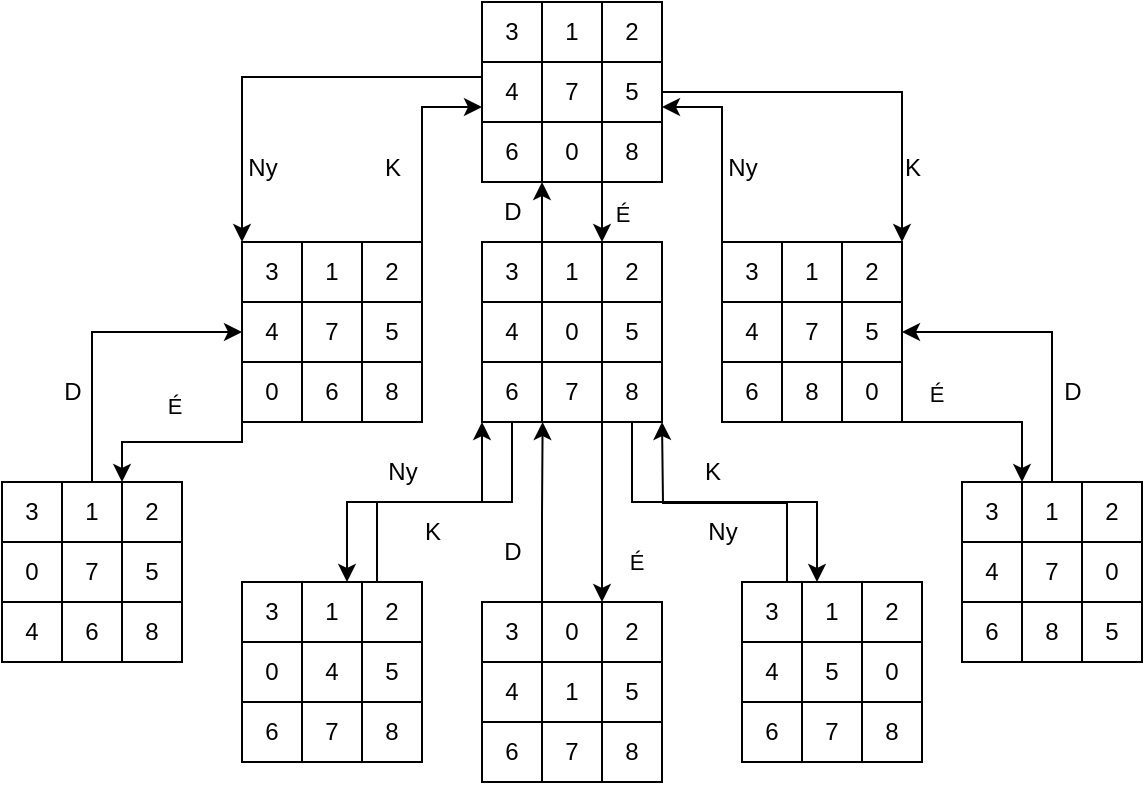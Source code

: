 <mxfile version="21.2.1" type="device">
  <diagram name="1 oldal" id="gXPAHGWmaCvIHfq5NHSH">
    <mxGraphModel dx="1687" dy="920" grid="1" gridSize="10" guides="1" tooltips="1" connect="1" arrows="1" fold="1" page="1" pageScale="1" pageWidth="827" pageHeight="1169" math="0" shadow="0">
      <root>
        <mxCell id="0" />
        <mxCell id="1" parent="0" />
        <mxCell id="YD-UjLcO_RRgTSXVY19a-29" value="" style="group" vertex="1" connectable="0" parent="1">
          <mxGeometry x="360" y="10" width="90" height="90" as="geometry" />
        </mxCell>
        <mxCell id="YD-UjLcO_RRgTSXVY19a-2" value="" style="rounded=0;whiteSpace=wrap;html=1;container=0;" vertex="1" parent="YD-UjLcO_RRgTSXVY19a-29">
          <mxGeometry width="90" height="30" as="geometry" />
        </mxCell>
        <mxCell id="YD-UjLcO_RRgTSXVY19a-3" value="" style="rounded=0;whiteSpace=wrap;html=1;container=0;" vertex="1" parent="YD-UjLcO_RRgTSXVY19a-29">
          <mxGeometry y="30" width="90" height="30" as="geometry" />
        </mxCell>
        <mxCell id="YD-UjLcO_RRgTSXVY19a-4" value="" style="rounded=0;whiteSpace=wrap;html=1;container=0;" vertex="1" parent="YD-UjLcO_RRgTSXVY19a-29">
          <mxGeometry y="60" width="90" height="30" as="geometry" />
        </mxCell>
        <mxCell id="YD-UjLcO_RRgTSXVY19a-5" value="0" style="rounded=0;whiteSpace=wrap;html=1;container=0;" vertex="1" parent="YD-UjLcO_RRgTSXVY19a-29">
          <mxGeometry x="30" y="60" width="30" height="30" as="geometry" />
        </mxCell>
        <mxCell id="YD-UjLcO_RRgTSXVY19a-6" value="1" style="rounded=0;whiteSpace=wrap;html=1;container=0;" vertex="1" parent="YD-UjLcO_RRgTSXVY19a-29">
          <mxGeometry x="30" width="30" height="30" as="geometry" />
        </mxCell>
        <mxCell id="YD-UjLcO_RRgTSXVY19a-7" value="4" style="rounded=0;whiteSpace=wrap;html=1;container=0;" vertex="1" parent="YD-UjLcO_RRgTSXVY19a-29">
          <mxGeometry y="30" width="30" height="30" as="geometry" />
        </mxCell>
        <mxCell id="YD-UjLcO_RRgTSXVY19a-23" value="3" style="rounded=0;whiteSpace=wrap;html=1;container=0;" vertex="1" parent="YD-UjLcO_RRgTSXVY19a-29">
          <mxGeometry width="30" height="30" as="geometry" />
        </mxCell>
        <mxCell id="YD-UjLcO_RRgTSXVY19a-24" value="7" style="rounded=0;whiteSpace=wrap;html=1;container=0;" vertex="1" parent="YD-UjLcO_RRgTSXVY19a-29">
          <mxGeometry x="30" y="30" width="30" height="30" as="geometry" />
        </mxCell>
        <mxCell id="YD-UjLcO_RRgTSXVY19a-25" value="5" style="rounded=0;whiteSpace=wrap;html=1;container=0;" vertex="1" parent="YD-UjLcO_RRgTSXVY19a-29">
          <mxGeometry x="60" y="30" width="30" height="30" as="geometry" />
        </mxCell>
        <mxCell id="YD-UjLcO_RRgTSXVY19a-26" value="2" style="rounded=0;whiteSpace=wrap;html=1;container=0;" vertex="1" parent="YD-UjLcO_RRgTSXVY19a-29">
          <mxGeometry x="60" width="30" height="30" as="geometry" />
        </mxCell>
        <mxCell id="YD-UjLcO_RRgTSXVY19a-27" value="8" style="rounded=0;whiteSpace=wrap;html=1;container=0;" vertex="1" parent="YD-UjLcO_RRgTSXVY19a-29">
          <mxGeometry x="60" y="60" width="30" height="30" as="geometry" />
        </mxCell>
        <mxCell id="YD-UjLcO_RRgTSXVY19a-28" value="6" style="rounded=0;whiteSpace=wrap;html=1;container=0;" vertex="1" parent="YD-UjLcO_RRgTSXVY19a-29">
          <mxGeometry y="60" width="30" height="30" as="geometry" />
        </mxCell>
        <mxCell id="YD-UjLcO_RRgTSXVY19a-45" value="" style="group" vertex="1" connectable="0" parent="1">
          <mxGeometry x="240" y="130" width="90" height="90" as="geometry" />
        </mxCell>
        <mxCell id="YD-UjLcO_RRgTSXVY19a-46" value="" style="rounded=0;whiteSpace=wrap;html=1;container=0;" vertex="1" parent="YD-UjLcO_RRgTSXVY19a-45">
          <mxGeometry width="90" height="30" as="geometry" />
        </mxCell>
        <mxCell id="YD-UjLcO_RRgTSXVY19a-47" value="" style="rounded=0;whiteSpace=wrap;html=1;container=0;" vertex="1" parent="YD-UjLcO_RRgTSXVY19a-45">
          <mxGeometry y="30" width="90" height="30" as="geometry" />
        </mxCell>
        <mxCell id="YD-UjLcO_RRgTSXVY19a-48" value="" style="rounded=0;whiteSpace=wrap;html=1;container=0;" vertex="1" parent="YD-UjLcO_RRgTSXVY19a-45">
          <mxGeometry y="60" width="90" height="30" as="geometry" />
        </mxCell>
        <mxCell id="YD-UjLcO_RRgTSXVY19a-49" value="6" style="rounded=0;whiteSpace=wrap;html=1;container=0;" vertex="1" parent="YD-UjLcO_RRgTSXVY19a-45">
          <mxGeometry x="30" y="60" width="30" height="30" as="geometry" />
        </mxCell>
        <mxCell id="YD-UjLcO_RRgTSXVY19a-50" value="1" style="rounded=0;whiteSpace=wrap;html=1;container=0;" vertex="1" parent="YD-UjLcO_RRgTSXVY19a-45">
          <mxGeometry x="30" width="30" height="30" as="geometry" />
        </mxCell>
        <mxCell id="YD-UjLcO_RRgTSXVY19a-51" value="4" style="rounded=0;whiteSpace=wrap;html=1;container=0;" vertex="1" parent="YD-UjLcO_RRgTSXVY19a-45">
          <mxGeometry y="30" width="30" height="30" as="geometry" />
        </mxCell>
        <mxCell id="YD-UjLcO_RRgTSXVY19a-52" value="3" style="rounded=0;whiteSpace=wrap;html=1;container=0;" vertex="1" parent="YD-UjLcO_RRgTSXVY19a-45">
          <mxGeometry width="30" height="30" as="geometry" />
        </mxCell>
        <mxCell id="YD-UjLcO_RRgTSXVY19a-53" value="7" style="rounded=0;whiteSpace=wrap;html=1;container=0;" vertex="1" parent="YD-UjLcO_RRgTSXVY19a-45">
          <mxGeometry x="30" y="30" width="30" height="30" as="geometry" />
        </mxCell>
        <mxCell id="YD-UjLcO_RRgTSXVY19a-54" value="5" style="rounded=0;whiteSpace=wrap;html=1;container=0;" vertex="1" parent="YD-UjLcO_RRgTSXVY19a-45">
          <mxGeometry x="60" y="30" width="30" height="30" as="geometry" />
        </mxCell>
        <mxCell id="YD-UjLcO_RRgTSXVY19a-55" value="2" style="rounded=0;whiteSpace=wrap;html=1;container=0;" vertex="1" parent="YD-UjLcO_RRgTSXVY19a-45">
          <mxGeometry x="60" width="30" height="30" as="geometry" />
        </mxCell>
        <mxCell id="YD-UjLcO_RRgTSXVY19a-56" value="8" style="rounded=0;whiteSpace=wrap;html=1;container=0;" vertex="1" parent="YD-UjLcO_RRgTSXVY19a-45">
          <mxGeometry x="60" y="60" width="30" height="30" as="geometry" />
        </mxCell>
        <mxCell id="YD-UjLcO_RRgTSXVY19a-57" value="0" style="rounded=0;whiteSpace=wrap;html=1;container=0;" vertex="1" parent="YD-UjLcO_RRgTSXVY19a-45">
          <mxGeometry y="60" width="30" height="30" as="geometry" />
        </mxCell>
        <mxCell id="YD-UjLcO_RRgTSXVY19a-58" value="" style="group" vertex="1" connectable="0" parent="1">
          <mxGeometry x="360" y="130" width="90" height="90" as="geometry" />
        </mxCell>
        <mxCell id="YD-UjLcO_RRgTSXVY19a-59" value="" style="rounded=0;whiteSpace=wrap;html=1;container=0;" vertex="1" parent="YD-UjLcO_RRgTSXVY19a-58">
          <mxGeometry width="90" height="30" as="geometry" />
        </mxCell>
        <mxCell id="YD-UjLcO_RRgTSXVY19a-60" value="" style="rounded=0;whiteSpace=wrap;html=1;container=0;" vertex="1" parent="YD-UjLcO_RRgTSXVY19a-58">
          <mxGeometry y="30" width="90" height="30" as="geometry" />
        </mxCell>
        <mxCell id="YD-UjLcO_RRgTSXVY19a-61" value="" style="rounded=0;whiteSpace=wrap;html=1;container=0;" vertex="1" parent="YD-UjLcO_RRgTSXVY19a-58">
          <mxGeometry y="60" width="90" height="30" as="geometry" />
        </mxCell>
        <mxCell id="YD-UjLcO_RRgTSXVY19a-62" value="7" style="rounded=0;whiteSpace=wrap;html=1;container=0;" vertex="1" parent="YD-UjLcO_RRgTSXVY19a-58">
          <mxGeometry x="30" y="60" width="30" height="30" as="geometry" />
        </mxCell>
        <mxCell id="YD-UjLcO_RRgTSXVY19a-63" value="1" style="rounded=0;whiteSpace=wrap;html=1;container=0;" vertex="1" parent="YD-UjLcO_RRgTSXVY19a-58">
          <mxGeometry x="30" width="30" height="30" as="geometry" />
        </mxCell>
        <mxCell id="YD-UjLcO_RRgTSXVY19a-64" value="4" style="rounded=0;whiteSpace=wrap;html=1;container=0;" vertex="1" parent="YD-UjLcO_RRgTSXVY19a-58">
          <mxGeometry y="30" width="30" height="30" as="geometry" />
        </mxCell>
        <mxCell id="YD-UjLcO_RRgTSXVY19a-65" value="3" style="rounded=0;whiteSpace=wrap;html=1;container=0;" vertex="1" parent="YD-UjLcO_RRgTSXVY19a-58">
          <mxGeometry width="30" height="30" as="geometry" />
        </mxCell>
        <mxCell id="YD-UjLcO_RRgTSXVY19a-66" value="0" style="rounded=0;whiteSpace=wrap;html=1;container=0;" vertex="1" parent="YD-UjLcO_RRgTSXVY19a-58">
          <mxGeometry x="30" y="30" width="30" height="30" as="geometry" />
        </mxCell>
        <mxCell id="YD-UjLcO_RRgTSXVY19a-67" value="5" style="rounded=0;whiteSpace=wrap;html=1;container=0;" vertex="1" parent="YD-UjLcO_RRgTSXVY19a-58">
          <mxGeometry x="60" y="30" width="30" height="30" as="geometry" />
        </mxCell>
        <mxCell id="YD-UjLcO_RRgTSXVY19a-68" value="2" style="rounded=0;whiteSpace=wrap;html=1;container=0;" vertex="1" parent="YD-UjLcO_RRgTSXVY19a-58">
          <mxGeometry x="60" width="30" height="30" as="geometry" />
        </mxCell>
        <mxCell id="YD-UjLcO_RRgTSXVY19a-69" value="8" style="rounded=0;whiteSpace=wrap;html=1;container=0;" vertex="1" parent="YD-UjLcO_RRgTSXVY19a-58">
          <mxGeometry x="60" y="60" width="30" height="30" as="geometry" />
        </mxCell>
        <mxCell id="YD-UjLcO_RRgTSXVY19a-70" value="6" style="rounded=0;whiteSpace=wrap;html=1;container=0;" vertex="1" parent="YD-UjLcO_RRgTSXVY19a-58">
          <mxGeometry y="60" width="30" height="30" as="geometry" />
        </mxCell>
        <mxCell id="YD-UjLcO_RRgTSXVY19a-85" value="" style="group" vertex="1" connectable="0" parent="1">
          <mxGeometry x="480" y="130" width="90" height="90" as="geometry" />
        </mxCell>
        <mxCell id="YD-UjLcO_RRgTSXVY19a-86" value="" style="rounded=0;whiteSpace=wrap;html=1;container=0;" vertex="1" parent="YD-UjLcO_RRgTSXVY19a-85">
          <mxGeometry width="90" height="30" as="geometry" />
        </mxCell>
        <mxCell id="YD-UjLcO_RRgTSXVY19a-87" value="" style="rounded=0;whiteSpace=wrap;html=1;container=0;" vertex="1" parent="YD-UjLcO_RRgTSXVY19a-85">
          <mxGeometry y="30" width="90" height="30" as="geometry" />
        </mxCell>
        <mxCell id="YD-UjLcO_RRgTSXVY19a-88" value="" style="rounded=0;whiteSpace=wrap;html=1;container=0;" vertex="1" parent="YD-UjLcO_RRgTSXVY19a-85">
          <mxGeometry y="60" width="90" height="30" as="geometry" />
        </mxCell>
        <mxCell id="YD-UjLcO_RRgTSXVY19a-89" value="8" style="rounded=0;whiteSpace=wrap;html=1;container=0;" vertex="1" parent="YD-UjLcO_RRgTSXVY19a-85">
          <mxGeometry x="30" y="60" width="30" height="30" as="geometry" />
        </mxCell>
        <mxCell id="YD-UjLcO_RRgTSXVY19a-90" value="1" style="rounded=0;whiteSpace=wrap;html=1;container=0;" vertex="1" parent="YD-UjLcO_RRgTSXVY19a-85">
          <mxGeometry x="30" width="30" height="30" as="geometry" />
        </mxCell>
        <mxCell id="YD-UjLcO_RRgTSXVY19a-91" value="4" style="rounded=0;whiteSpace=wrap;html=1;container=0;" vertex="1" parent="YD-UjLcO_RRgTSXVY19a-85">
          <mxGeometry y="30" width="30" height="30" as="geometry" />
        </mxCell>
        <mxCell id="YD-UjLcO_RRgTSXVY19a-92" value="3" style="rounded=0;whiteSpace=wrap;html=1;container=0;" vertex="1" parent="YD-UjLcO_RRgTSXVY19a-85">
          <mxGeometry width="30" height="30" as="geometry" />
        </mxCell>
        <mxCell id="YD-UjLcO_RRgTSXVY19a-93" value="7" style="rounded=0;whiteSpace=wrap;html=1;container=0;" vertex="1" parent="YD-UjLcO_RRgTSXVY19a-85">
          <mxGeometry x="30" y="30" width="30" height="30" as="geometry" />
        </mxCell>
        <mxCell id="YD-UjLcO_RRgTSXVY19a-94" value="5" style="rounded=0;whiteSpace=wrap;html=1;container=0;" vertex="1" parent="YD-UjLcO_RRgTSXVY19a-85">
          <mxGeometry x="60" y="30" width="30" height="30" as="geometry" />
        </mxCell>
        <mxCell id="YD-UjLcO_RRgTSXVY19a-95" value="2" style="rounded=0;whiteSpace=wrap;html=1;container=0;" vertex="1" parent="YD-UjLcO_RRgTSXVY19a-85">
          <mxGeometry x="60" width="30" height="30" as="geometry" />
        </mxCell>
        <mxCell id="YD-UjLcO_RRgTSXVY19a-96" value="0" style="rounded=0;whiteSpace=wrap;html=1;container=0;" vertex="1" parent="YD-UjLcO_RRgTSXVY19a-85">
          <mxGeometry x="60" y="60" width="30" height="30" as="geometry" />
        </mxCell>
        <mxCell id="YD-UjLcO_RRgTSXVY19a-97" value="6" style="rounded=0;whiteSpace=wrap;html=1;container=0;" vertex="1" parent="YD-UjLcO_RRgTSXVY19a-85">
          <mxGeometry y="60" width="30" height="30" as="geometry" />
        </mxCell>
        <mxCell id="YD-UjLcO_RRgTSXVY19a-98" value="" style="group" vertex="1" connectable="0" parent="1">
          <mxGeometry x="120" y="250" width="90" height="90" as="geometry" />
        </mxCell>
        <mxCell id="YD-UjLcO_RRgTSXVY19a-99" value="" style="rounded=0;whiteSpace=wrap;html=1;container=0;" vertex="1" parent="YD-UjLcO_RRgTSXVY19a-98">
          <mxGeometry width="90" height="30" as="geometry" />
        </mxCell>
        <mxCell id="YD-UjLcO_RRgTSXVY19a-100" value="" style="rounded=0;whiteSpace=wrap;html=1;container=0;" vertex="1" parent="YD-UjLcO_RRgTSXVY19a-98">
          <mxGeometry y="30" width="90" height="30" as="geometry" />
        </mxCell>
        <mxCell id="YD-UjLcO_RRgTSXVY19a-101" value="" style="rounded=0;whiteSpace=wrap;html=1;container=0;" vertex="1" parent="YD-UjLcO_RRgTSXVY19a-98">
          <mxGeometry y="60" width="90" height="30" as="geometry" />
        </mxCell>
        <mxCell id="YD-UjLcO_RRgTSXVY19a-102" value="6" style="rounded=0;whiteSpace=wrap;html=1;container=0;" vertex="1" parent="YD-UjLcO_RRgTSXVY19a-98">
          <mxGeometry x="30" y="60" width="30" height="30" as="geometry" />
        </mxCell>
        <mxCell id="YD-UjLcO_RRgTSXVY19a-103" value="1" style="rounded=0;whiteSpace=wrap;html=1;container=0;" vertex="1" parent="YD-UjLcO_RRgTSXVY19a-98">
          <mxGeometry x="30" width="30" height="30" as="geometry" />
        </mxCell>
        <mxCell id="YD-UjLcO_RRgTSXVY19a-104" value="0" style="rounded=0;whiteSpace=wrap;html=1;container=0;" vertex="1" parent="YD-UjLcO_RRgTSXVY19a-98">
          <mxGeometry y="30" width="30" height="30" as="geometry" />
        </mxCell>
        <mxCell id="YD-UjLcO_RRgTSXVY19a-105" value="3" style="rounded=0;whiteSpace=wrap;html=1;container=0;" vertex="1" parent="YD-UjLcO_RRgTSXVY19a-98">
          <mxGeometry width="30" height="30" as="geometry" />
        </mxCell>
        <mxCell id="YD-UjLcO_RRgTSXVY19a-106" value="7" style="rounded=0;whiteSpace=wrap;html=1;container=0;" vertex="1" parent="YD-UjLcO_RRgTSXVY19a-98">
          <mxGeometry x="30" y="30" width="30" height="30" as="geometry" />
        </mxCell>
        <mxCell id="YD-UjLcO_RRgTSXVY19a-107" value="5" style="rounded=0;whiteSpace=wrap;html=1;container=0;" vertex="1" parent="YD-UjLcO_RRgTSXVY19a-98">
          <mxGeometry x="60" y="30" width="30" height="30" as="geometry" />
        </mxCell>
        <mxCell id="YD-UjLcO_RRgTSXVY19a-108" value="2" style="rounded=0;whiteSpace=wrap;html=1;container=0;" vertex="1" parent="YD-UjLcO_RRgTSXVY19a-98">
          <mxGeometry x="60" width="30" height="30" as="geometry" />
        </mxCell>
        <mxCell id="YD-UjLcO_RRgTSXVY19a-109" value="8" style="rounded=0;whiteSpace=wrap;html=1;container=0;" vertex="1" parent="YD-UjLcO_RRgTSXVY19a-98">
          <mxGeometry x="60" y="60" width="30" height="30" as="geometry" />
        </mxCell>
        <mxCell id="YD-UjLcO_RRgTSXVY19a-110" value="4" style="rounded=0;whiteSpace=wrap;html=1;container=0;" vertex="1" parent="YD-UjLcO_RRgTSXVY19a-98">
          <mxGeometry y="60" width="30" height="30" as="geometry" />
        </mxCell>
        <mxCell id="YD-UjLcO_RRgTSXVY19a-111" value="" style="group" vertex="1" connectable="0" parent="1">
          <mxGeometry x="240" y="300" width="90" height="90" as="geometry" />
        </mxCell>
        <mxCell id="YD-UjLcO_RRgTSXVY19a-112" value="" style="rounded=0;whiteSpace=wrap;html=1;container=0;" vertex="1" parent="YD-UjLcO_RRgTSXVY19a-111">
          <mxGeometry width="90" height="30" as="geometry" />
        </mxCell>
        <mxCell id="YD-UjLcO_RRgTSXVY19a-113" value="" style="rounded=0;whiteSpace=wrap;html=1;container=0;" vertex="1" parent="YD-UjLcO_RRgTSXVY19a-111">
          <mxGeometry y="30" width="90" height="30" as="geometry" />
        </mxCell>
        <mxCell id="YD-UjLcO_RRgTSXVY19a-114" value="" style="rounded=0;whiteSpace=wrap;html=1;container=0;" vertex="1" parent="YD-UjLcO_RRgTSXVY19a-111">
          <mxGeometry y="60" width="90" height="30" as="geometry" />
        </mxCell>
        <mxCell id="YD-UjLcO_RRgTSXVY19a-115" value="7" style="rounded=0;whiteSpace=wrap;html=1;container=0;" vertex="1" parent="YD-UjLcO_RRgTSXVY19a-111">
          <mxGeometry x="30" y="60" width="30" height="30" as="geometry" />
        </mxCell>
        <mxCell id="YD-UjLcO_RRgTSXVY19a-116" value="1" style="rounded=0;whiteSpace=wrap;html=1;container=0;" vertex="1" parent="YD-UjLcO_RRgTSXVY19a-111">
          <mxGeometry x="30" width="30" height="30" as="geometry" />
        </mxCell>
        <mxCell id="YD-UjLcO_RRgTSXVY19a-117" value="0" style="rounded=0;whiteSpace=wrap;html=1;container=0;" vertex="1" parent="YD-UjLcO_RRgTSXVY19a-111">
          <mxGeometry y="30" width="30" height="30" as="geometry" />
        </mxCell>
        <mxCell id="YD-UjLcO_RRgTSXVY19a-118" value="3" style="rounded=0;whiteSpace=wrap;html=1;container=0;" vertex="1" parent="YD-UjLcO_RRgTSXVY19a-111">
          <mxGeometry width="30" height="30" as="geometry" />
        </mxCell>
        <mxCell id="YD-UjLcO_RRgTSXVY19a-119" value="4" style="rounded=0;whiteSpace=wrap;html=1;container=0;" vertex="1" parent="YD-UjLcO_RRgTSXVY19a-111">
          <mxGeometry x="30" y="30" width="30" height="30" as="geometry" />
        </mxCell>
        <mxCell id="YD-UjLcO_RRgTSXVY19a-120" value="5" style="rounded=0;whiteSpace=wrap;html=1;container=0;" vertex="1" parent="YD-UjLcO_RRgTSXVY19a-111">
          <mxGeometry x="60" y="30" width="30" height="30" as="geometry" />
        </mxCell>
        <mxCell id="YD-UjLcO_RRgTSXVY19a-121" value="2" style="rounded=0;whiteSpace=wrap;html=1;container=0;" vertex="1" parent="YD-UjLcO_RRgTSXVY19a-111">
          <mxGeometry x="60" width="30" height="30" as="geometry" />
        </mxCell>
        <mxCell id="YD-UjLcO_RRgTSXVY19a-122" value="8" style="rounded=0;whiteSpace=wrap;html=1;container=0;" vertex="1" parent="YD-UjLcO_RRgTSXVY19a-111">
          <mxGeometry x="60" y="60" width="30" height="30" as="geometry" />
        </mxCell>
        <mxCell id="YD-UjLcO_RRgTSXVY19a-123" value="6" style="rounded=0;whiteSpace=wrap;html=1;container=0;" vertex="1" parent="YD-UjLcO_RRgTSXVY19a-111">
          <mxGeometry y="60" width="30" height="30" as="geometry" />
        </mxCell>
        <mxCell id="YD-UjLcO_RRgTSXVY19a-138" value="" style="group" vertex="1" connectable="0" parent="1">
          <mxGeometry x="360" y="310" width="90" height="90" as="geometry" />
        </mxCell>
        <mxCell id="YD-UjLcO_RRgTSXVY19a-139" value="" style="rounded=0;whiteSpace=wrap;html=1;container=0;" vertex="1" parent="YD-UjLcO_RRgTSXVY19a-138">
          <mxGeometry width="90" height="30" as="geometry" />
        </mxCell>
        <mxCell id="YD-UjLcO_RRgTSXVY19a-140" value="" style="rounded=0;whiteSpace=wrap;html=1;container=0;" vertex="1" parent="YD-UjLcO_RRgTSXVY19a-138">
          <mxGeometry y="30" width="90" height="30" as="geometry" />
        </mxCell>
        <mxCell id="YD-UjLcO_RRgTSXVY19a-141" value="" style="rounded=0;whiteSpace=wrap;html=1;container=0;" vertex="1" parent="YD-UjLcO_RRgTSXVY19a-138">
          <mxGeometry y="60" width="90" height="30" as="geometry" />
        </mxCell>
        <mxCell id="YD-UjLcO_RRgTSXVY19a-142" value="7" style="rounded=0;whiteSpace=wrap;html=1;container=0;" vertex="1" parent="YD-UjLcO_RRgTSXVY19a-138">
          <mxGeometry x="30" y="60" width="30" height="30" as="geometry" />
        </mxCell>
        <mxCell id="YD-UjLcO_RRgTSXVY19a-143" value="0" style="rounded=0;whiteSpace=wrap;html=1;container=0;" vertex="1" parent="YD-UjLcO_RRgTSXVY19a-138">
          <mxGeometry x="30" width="30" height="30" as="geometry" />
        </mxCell>
        <mxCell id="YD-UjLcO_RRgTSXVY19a-144" value="4" style="rounded=0;whiteSpace=wrap;html=1;container=0;" vertex="1" parent="YD-UjLcO_RRgTSXVY19a-138">
          <mxGeometry y="30" width="30" height="30" as="geometry" />
        </mxCell>
        <mxCell id="YD-UjLcO_RRgTSXVY19a-186" style="edgeStyle=orthogonalEdgeStyle;rounded=0;orthogonalLoop=1;jettySize=auto;html=1;exitX=1;exitY=0;exitDx=0;exitDy=0;" edge="1" parent="YD-UjLcO_RRgTSXVY19a-138" source="YD-UjLcO_RRgTSXVY19a-145">
          <mxGeometry relative="1" as="geometry">
            <mxPoint x="30.31" y="-90" as="targetPoint" />
          </mxGeometry>
        </mxCell>
        <mxCell id="YD-UjLcO_RRgTSXVY19a-145" value="3" style="rounded=0;whiteSpace=wrap;html=1;container=0;" vertex="1" parent="YD-UjLcO_RRgTSXVY19a-138">
          <mxGeometry width="30" height="30" as="geometry" />
        </mxCell>
        <mxCell id="YD-UjLcO_RRgTSXVY19a-146" value="1" style="rounded=0;whiteSpace=wrap;html=1;container=0;" vertex="1" parent="YD-UjLcO_RRgTSXVY19a-138">
          <mxGeometry x="30" y="30" width="30" height="30" as="geometry" />
        </mxCell>
        <mxCell id="YD-UjLcO_RRgTSXVY19a-147" value="5" style="rounded=0;whiteSpace=wrap;html=1;container=0;" vertex="1" parent="YD-UjLcO_RRgTSXVY19a-138">
          <mxGeometry x="60" y="30" width="30" height="30" as="geometry" />
        </mxCell>
        <mxCell id="YD-UjLcO_RRgTSXVY19a-148" value="2" style="rounded=0;whiteSpace=wrap;html=1;container=0;" vertex="1" parent="YD-UjLcO_RRgTSXVY19a-138">
          <mxGeometry x="60" width="30" height="30" as="geometry" />
        </mxCell>
        <mxCell id="YD-UjLcO_RRgTSXVY19a-149" value="8" style="rounded=0;whiteSpace=wrap;html=1;container=0;" vertex="1" parent="YD-UjLcO_RRgTSXVY19a-138">
          <mxGeometry x="60" y="60" width="30" height="30" as="geometry" />
        </mxCell>
        <mxCell id="YD-UjLcO_RRgTSXVY19a-150" value="6" style="rounded=0;whiteSpace=wrap;html=1;container=0;" vertex="1" parent="YD-UjLcO_RRgTSXVY19a-138">
          <mxGeometry y="60" width="30" height="30" as="geometry" />
        </mxCell>
        <mxCell id="YD-UjLcO_RRgTSXVY19a-151" value="" style="group" vertex="1" connectable="0" parent="1">
          <mxGeometry x="490" y="300" width="90" height="90" as="geometry" />
        </mxCell>
        <mxCell id="YD-UjLcO_RRgTSXVY19a-152" value="" style="rounded=0;whiteSpace=wrap;html=1;container=0;" vertex="1" parent="YD-UjLcO_RRgTSXVY19a-151">
          <mxGeometry width="90" height="30" as="geometry" />
        </mxCell>
        <mxCell id="YD-UjLcO_RRgTSXVY19a-153" value="" style="rounded=0;whiteSpace=wrap;html=1;container=0;" vertex="1" parent="YD-UjLcO_RRgTSXVY19a-151">
          <mxGeometry y="30" width="90" height="30" as="geometry" />
        </mxCell>
        <mxCell id="YD-UjLcO_RRgTSXVY19a-154" value="" style="rounded=0;whiteSpace=wrap;html=1;container=0;" vertex="1" parent="YD-UjLcO_RRgTSXVY19a-151">
          <mxGeometry y="60" width="90" height="30" as="geometry" />
        </mxCell>
        <mxCell id="YD-UjLcO_RRgTSXVY19a-155" value="7" style="rounded=0;whiteSpace=wrap;html=1;container=0;" vertex="1" parent="YD-UjLcO_RRgTSXVY19a-151">
          <mxGeometry x="30" y="60" width="30" height="30" as="geometry" />
        </mxCell>
        <mxCell id="YD-UjLcO_RRgTSXVY19a-156" value="1" style="rounded=0;whiteSpace=wrap;html=1;container=0;" vertex="1" parent="YD-UjLcO_RRgTSXVY19a-151">
          <mxGeometry x="30" width="30" height="30" as="geometry" />
        </mxCell>
        <mxCell id="YD-UjLcO_RRgTSXVY19a-157" value="4" style="rounded=0;whiteSpace=wrap;html=1;container=0;" vertex="1" parent="YD-UjLcO_RRgTSXVY19a-151">
          <mxGeometry y="30" width="30" height="30" as="geometry" />
        </mxCell>
        <mxCell id="YD-UjLcO_RRgTSXVY19a-181" style="edgeStyle=orthogonalEdgeStyle;rounded=0;orthogonalLoop=1;jettySize=auto;html=1;exitX=0.75;exitY=0;exitDx=0;exitDy=0;" edge="1" parent="YD-UjLcO_RRgTSXVY19a-151" source="YD-UjLcO_RRgTSXVY19a-158">
          <mxGeometry relative="1" as="geometry">
            <mxPoint x="-40.0" y="-80" as="targetPoint" />
          </mxGeometry>
        </mxCell>
        <mxCell id="YD-UjLcO_RRgTSXVY19a-158" value="3" style="rounded=0;whiteSpace=wrap;html=1;container=0;" vertex="1" parent="YD-UjLcO_RRgTSXVY19a-151">
          <mxGeometry width="30" height="30" as="geometry" />
        </mxCell>
        <mxCell id="YD-UjLcO_RRgTSXVY19a-159" value="5" style="rounded=0;whiteSpace=wrap;html=1;container=0;" vertex="1" parent="YD-UjLcO_RRgTSXVY19a-151">
          <mxGeometry x="30" y="30" width="30" height="30" as="geometry" />
        </mxCell>
        <mxCell id="YD-UjLcO_RRgTSXVY19a-160" value="0" style="rounded=0;whiteSpace=wrap;html=1;container=0;" vertex="1" parent="YD-UjLcO_RRgTSXVY19a-151">
          <mxGeometry x="60" y="30" width="30" height="30" as="geometry" />
        </mxCell>
        <mxCell id="YD-UjLcO_RRgTSXVY19a-161" value="2" style="rounded=0;whiteSpace=wrap;html=1;container=0;" vertex="1" parent="YD-UjLcO_RRgTSXVY19a-151">
          <mxGeometry x="60" width="30" height="30" as="geometry" />
        </mxCell>
        <mxCell id="YD-UjLcO_RRgTSXVY19a-162" value="8" style="rounded=0;whiteSpace=wrap;html=1;container=0;" vertex="1" parent="YD-UjLcO_RRgTSXVY19a-151">
          <mxGeometry x="60" y="60" width="30" height="30" as="geometry" />
        </mxCell>
        <mxCell id="YD-UjLcO_RRgTSXVY19a-163" value="6" style="rounded=0;whiteSpace=wrap;html=1;container=0;" vertex="1" parent="YD-UjLcO_RRgTSXVY19a-151">
          <mxGeometry y="60" width="30" height="30" as="geometry" />
        </mxCell>
        <mxCell id="YD-UjLcO_RRgTSXVY19a-164" value="" style="group" vertex="1" connectable="0" parent="1">
          <mxGeometry x="600" y="250" width="90" height="90" as="geometry" />
        </mxCell>
        <mxCell id="YD-UjLcO_RRgTSXVY19a-165" value="" style="rounded=0;whiteSpace=wrap;html=1;container=0;" vertex="1" parent="YD-UjLcO_RRgTSXVY19a-164">
          <mxGeometry width="90" height="30" as="geometry" />
        </mxCell>
        <mxCell id="YD-UjLcO_RRgTSXVY19a-166" value="" style="rounded=0;whiteSpace=wrap;html=1;container=0;" vertex="1" parent="YD-UjLcO_RRgTSXVY19a-164">
          <mxGeometry y="30" width="90" height="30" as="geometry" />
        </mxCell>
        <mxCell id="YD-UjLcO_RRgTSXVY19a-167" value="" style="rounded=0;whiteSpace=wrap;html=1;container=0;" vertex="1" parent="YD-UjLcO_RRgTSXVY19a-164">
          <mxGeometry y="60" width="90" height="30" as="geometry" />
        </mxCell>
        <mxCell id="YD-UjLcO_RRgTSXVY19a-168" value="8" style="rounded=0;whiteSpace=wrap;html=1;container=0;" vertex="1" parent="YD-UjLcO_RRgTSXVY19a-164">
          <mxGeometry x="30" y="60" width="30" height="30" as="geometry" />
        </mxCell>
        <mxCell id="YD-UjLcO_RRgTSXVY19a-169" value="1" style="rounded=0;whiteSpace=wrap;html=1;container=0;" vertex="1" parent="YD-UjLcO_RRgTSXVY19a-164">
          <mxGeometry x="30" width="30" height="30" as="geometry" />
        </mxCell>
        <mxCell id="YD-UjLcO_RRgTSXVY19a-170" value="4" style="rounded=0;whiteSpace=wrap;html=1;container=0;" vertex="1" parent="YD-UjLcO_RRgTSXVY19a-164">
          <mxGeometry y="30" width="30" height="30" as="geometry" />
        </mxCell>
        <mxCell id="YD-UjLcO_RRgTSXVY19a-171" value="3" style="rounded=0;whiteSpace=wrap;html=1;container=0;" vertex="1" parent="YD-UjLcO_RRgTSXVY19a-164">
          <mxGeometry width="30" height="30" as="geometry" />
        </mxCell>
        <mxCell id="YD-UjLcO_RRgTSXVY19a-172" value="7" style="rounded=0;whiteSpace=wrap;html=1;container=0;" vertex="1" parent="YD-UjLcO_RRgTSXVY19a-164">
          <mxGeometry x="30" y="30" width="30" height="30" as="geometry" />
        </mxCell>
        <mxCell id="YD-UjLcO_RRgTSXVY19a-173" value="0" style="rounded=0;whiteSpace=wrap;html=1;container=0;" vertex="1" parent="YD-UjLcO_RRgTSXVY19a-164">
          <mxGeometry x="60" y="30" width="30" height="30" as="geometry" />
        </mxCell>
        <mxCell id="YD-UjLcO_RRgTSXVY19a-174" value="2" style="rounded=0;whiteSpace=wrap;html=1;container=0;" vertex="1" parent="YD-UjLcO_RRgTSXVY19a-164">
          <mxGeometry x="60" width="30" height="30" as="geometry" />
        </mxCell>
        <mxCell id="YD-UjLcO_RRgTSXVY19a-175" value="5" style="rounded=0;whiteSpace=wrap;html=1;container=0;" vertex="1" parent="YD-UjLcO_RRgTSXVY19a-164">
          <mxGeometry x="60" y="60" width="30" height="30" as="geometry" />
        </mxCell>
        <mxCell id="YD-UjLcO_RRgTSXVY19a-176" value="6" style="rounded=0;whiteSpace=wrap;html=1;container=0;" vertex="1" parent="YD-UjLcO_RRgTSXVY19a-164">
          <mxGeometry y="60" width="30" height="30" as="geometry" />
        </mxCell>
        <mxCell id="YD-UjLcO_RRgTSXVY19a-177" style="edgeStyle=orthogonalEdgeStyle;rounded=0;orthogonalLoop=1;jettySize=auto;html=1;exitX=0.5;exitY=0;exitDx=0;exitDy=0;entryX=1;entryY=0.5;entryDx=0;entryDy=0;" edge="1" parent="1" source="YD-UjLcO_RRgTSXVY19a-169" target="YD-UjLcO_RRgTSXVY19a-94">
          <mxGeometry relative="1" as="geometry" />
        </mxCell>
        <mxCell id="YD-UjLcO_RRgTSXVY19a-178" style="edgeStyle=orthogonalEdgeStyle;rounded=0;orthogonalLoop=1;jettySize=auto;html=1;exitX=1;exitY=1;exitDx=0;exitDy=0;entryX=1;entryY=0;entryDx=0;entryDy=0;" edge="1" parent="1" source="YD-UjLcO_RRgTSXVY19a-94" target="YD-UjLcO_RRgTSXVY19a-171">
          <mxGeometry relative="1" as="geometry" />
        </mxCell>
        <mxCell id="YD-UjLcO_RRgTSXVY19a-179" style="edgeStyle=orthogonalEdgeStyle;rounded=0;orthogonalLoop=1;jettySize=auto;html=1;exitX=0.5;exitY=1;exitDx=0;exitDy=0;entryX=0.25;entryY=0;entryDx=0;entryDy=0;" edge="1" parent="1" source="YD-UjLcO_RRgTSXVY19a-69" target="YD-UjLcO_RRgTSXVY19a-156">
          <mxGeometry relative="1" as="geometry" />
        </mxCell>
        <mxCell id="YD-UjLcO_RRgTSXVY19a-184" style="edgeStyle=orthogonalEdgeStyle;rounded=0;orthogonalLoop=1;jettySize=auto;html=1;exitX=0.5;exitY=1;exitDx=0;exitDy=0;entryX=0.75;entryY=0;entryDx=0;entryDy=0;" edge="1" parent="1" source="YD-UjLcO_RRgTSXVY19a-70" target="YD-UjLcO_RRgTSXVY19a-116">
          <mxGeometry relative="1" as="geometry" />
        </mxCell>
        <mxCell id="YD-UjLcO_RRgTSXVY19a-185" style="edgeStyle=orthogonalEdgeStyle;rounded=0;orthogonalLoop=1;jettySize=auto;html=1;exitX=0.25;exitY=0;exitDx=0;exitDy=0;entryX=0;entryY=1;entryDx=0;entryDy=0;" edge="1" parent="1" source="YD-UjLcO_RRgTSXVY19a-121" target="YD-UjLcO_RRgTSXVY19a-70">
          <mxGeometry relative="1" as="geometry" />
        </mxCell>
        <mxCell id="YD-UjLcO_RRgTSXVY19a-187" style="edgeStyle=orthogonalEdgeStyle;rounded=0;orthogonalLoop=1;jettySize=auto;html=1;exitX=1;exitY=1;exitDx=0;exitDy=0;entryX=1;entryY=0;entryDx=0;entryDy=0;" edge="1" parent="1" source="YD-UjLcO_RRgTSXVY19a-62" target="YD-UjLcO_RRgTSXVY19a-143">
          <mxGeometry relative="1" as="geometry" />
        </mxCell>
        <mxCell id="YD-UjLcO_RRgTSXVY19a-188" style="edgeStyle=orthogonalEdgeStyle;rounded=0;orthogonalLoop=1;jettySize=auto;html=1;exitX=0;exitY=0;exitDx=0;exitDy=0;entryX=0;entryY=1;entryDx=0;entryDy=0;" edge="1" parent="1" source="YD-UjLcO_RRgTSXVY19a-63" target="YD-UjLcO_RRgTSXVY19a-5">
          <mxGeometry relative="1" as="geometry" />
        </mxCell>
        <mxCell id="YD-UjLcO_RRgTSXVY19a-199" value="&lt;div&gt;É&lt;/div&gt;" style="edgeLabel;html=1;align=center;verticalAlign=middle;resizable=0;points=[];" vertex="1" connectable="0" parent="YD-UjLcO_RRgTSXVY19a-188">
          <mxGeometry x="0.707" y="-1" relative="1" as="geometry">
            <mxPoint x="39" y="11" as="offset" />
          </mxGeometry>
        </mxCell>
        <mxCell id="YD-UjLcO_RRgTSXVY19a-189" style="edgeStyle=orthogonalEdgeStyle;rounded=0;orthogonalLoop=1;jettySize=auto;html=1;exitX=1;exitY=1;exitDx=0;exitDy=0;entryX=1;entryY=0;entryDx=0;entryDy=0;" edge="1" parent="1" source="YD-UjLcO_RRgTSXVY19a-5" target="YD-UjLcO_RRgTSXVY19a-63">
          <mxGeometry relative="1" as="geometry" />
        </mxCell>
        <mxCell id="YD-UjLcO_RRgTSXVY19a-192" style="edgeStyle=orthogonalEdgeStyle;rounded=0;orthogonalLoop=1;jettySize=auto;html=1;exitX=1;exitY=0.5;exitDx=0;exitDy=0;entryX=1;entryY=0;entryDx=0;entryDy=0;" edge="1" parent="1" source="YD-UjLcO_RRgTSXVY19a-25" target="YD-UjLcO_RRgTSXVY19a-95">
          <mxGeometry relative="1" as="geometry" />
        </mxCell>
        <mxCell id="YD-UjLcO_RRgTSXVY19a-193" style="edgeStyle=orthogonalEdgeStyle;rounded=0;orthogonalLoop=1;jettySize=auto;html=1;exitX=0;exitY=0;exitDx=0;exitDy=0;entryX=1;entryY=0.75;entryDx=0;entryDy=0;" edge="1" parent="1" source="YD-UjLcO_RRgTSXVY19a-92" target="YD-UjLcO_RRgTSXVY19a-25">
          <mxGeometry relative="1" as="geometry" />
        </mxCell>
        <mxCell id="YD-UjLcO_RRgTSXVY19a-194" style="edgeStyle=orthogonalEdgeStyle;rounded=0;orthogonalLoop=1;jettySize=auto;html=1;exitX=1;exitY=0;exitDx=0;exitDy=0;entryX=0;entryY=0.75;entryDx=0;entryDy=0;" edge="1" parent="1" source="YD-UjLcO_RRgTSXVY19a-55" target="YD-UjLcO_RRgTSXVY19a-7">
          <mxGeometry relative="1" as="geometry" />
        </mxCell>
        <mxCell id="YD-UjLcO_RRgTSXVY19a-195" style="edgeStyle=orthogonalEdgeStyle;rounded=0;orthogonalLoop=1;jettySize=auto;html=1;exitX=0;exitY=0.25;exitDx=0;exitDy=0;entryX=0;entryY=0;entryDx=0;entryDy=0;" edge="1" parent="1" source="YD-UjLcO_RRgTSXVY19a-7" target="YD-UjLcO_RRgTSXVY19a-52">
          <mxGeometry relative="1" as="geometry" />
        </mxCell>
        <mxCell id="YD-UjLcO_RRgTSXVY19a-197" style="edgeStyle=orthogonalEdgeStyle;rounded=0;orthogonalLoop=1;jettySize=auto;html=1;exitX=0.5;exitY=0;exitDx=0;exitDy=0;entryX=0;entryY=0.5;entryDx=0;entryDy=0;" edge="1" parent="1" source="YD-UjLcO_RRgTSXVY19a-103" target="YD-UjLcO_RRgTSXVY19a-51">
          <mxGeometry relative="1" as="geometry" />
        </mxCell>
        <mxCell id="YD-UjLcO_RRgTSXVY19a-198" style="edgeStyle=orthogonalEdgeStyle;rounded=0;orthogonalLoop=1;jettySize=auto;html=1;exitX=0;exitY=1;exitDx=0;exitDy=0;entryX=0;entryY=0;entryDx=0;entryDy=0;" edge="1" parent="1" source="YD-UjLcO_RRgTSXVY19a-57" target="YD-UjLcO_RRgTSXVY19a-108">
          <mxGeometry relative="1" as="geometry">
            <Array as="points">
              <mxPoint x="240" y="230" />
              <mxPoint x="180" y="230" />
            </Array>
          </mxGeometry>
        </mxCell>
        <mxCell id="YD-UjLcO_RRgTSXVY19a-200" value="D" style="text;html=1;align=center;verticalAlign=middle;resizable=0;points=[];autosize=1;strokeColor=none;fillColor=none;" vertex="1" parent="1">
          <mxGeometry x="360" y="100" width="30" height="30" as="geometry" />
        </mxCell>
        <mxCell id="YD-UjLcO_RRgTSXVY19a-201" value="Ny" style="text;html=1;align=center;verticalAlign=middle;resizable=0;points=[];autosize=1;strokeColor=none;fillColor=none;" vertex="1" parent="1">
          <mxGeometry x="230" y="78" width="40" height="30" as="geometry" />
        </mxCell>
        <mxCell id="YD-UjLcO_RRgTSXVY19a-202" value="K" style="text;html=1;align=center;verticalAlign=middle;resizable=0;points=[];autosize=1;strokeColor=none;fillColor=none;" vertex="1" parent="1">
          <mxGeometry x="300" y="78" width="30" height="30" as="geometry" />
        </mxCell>
        <mxCell id="YD-UjLcO_RRgTSXVY19a-204" value="K" style="text;html=1;align=center;verticalAlign=middle;resizable=0;points=[];autosize=1;strokeColor=none;fillColor=none;" vertex="1" parent="1">
          <mxGeometry x="560" y="78" width="30" height="30" as="geometry" />
        </mxCell>
        <mxCell id="YD-UjLcO_RRgTSXVY19a-205" value="Ny" style="text;html=1;align=center;verticalAlign=middle;resizable=0;points=[];autosize=1;strokeColor=none;fillColor=none;" vertex="1" parent="1">
          <mxGeometry x="470" y="78" width="40" height="30" as="geometry" />
        </mxCell>
        <mxCell id="YD-UjLcO_RRgTSXVY19a-206" value="&lt;div&gt;É&lt;/div&gt;" style="edgeLabel;html=1;align=center;verticalAlign=middle;resizable=0;points=[];" vertex="1" connectable="0" parent="1">
          <mxGeometry x="440" y="114.996" as="geometry">
            <mxPoint x="-234" y="97" as="offset" />
          </mxGeometry>
        </mxCell>
        <mxCell id="YD-UjLcO_RRgTSXVY19a-207" value="&lt;div&gt;É&lt;/div&gt;" style="edgeLabel;html=1;align=center;verticalAlign=middle;resizable=0;points=[];" vertex="1" connectable="0" parent="1">
          <mxGeometry x="450" y="135.286" as="geometry">
            <mxPoint x="137" y="70" as="offset" />
          </mxGeometry>
        </mxCell>
        <mxCell id="YD-UjLcO_RRgTSXVY19a-208" value="D" style="text;html=1;align=center;verticalAlign=middle;resizable=0;points=[];autosize=1;strokeColor=none;fillColor=none;" vertex="1" parent="1">
          <mxGeometry x="640" y="190" width="30" height="30" as="geometry" />
        </mxCell>
        <mxCell id="YD-UjLcO_RRgTSXVY19a-211" value="D" style="text;html=1;align=center;verticalAlign=middle;resizable=0;points=[];autosize=1;strokeColor=none;fillColor=none;" vertex="1" parent="1">
          <mxGeometry x="140" y="190" width="30" height="30" as="geometry" />
        </mxCell>
        <mxCell id="YD-UjLcO_RRgTSXVY19a-212" value="D" style="text;html=1;align=center;verticalAlign=middle;resizable=0;points=[];autosize=1;strokeColor=none;fillColor=none;" vertex="1" parent="1">
          <mxGeometry x="360" y="270" width="30" height="30" as="geometry" />
        </mxCell>
        <mxCell id="YD-UjLcO_RRgTSXVY19a-213" value="&lt;div&gt;É&lt;/div&gt;" style="edgeLabel;html=1;align=center;verticalAlign=middle;resizable=0;points=[];" vertex="1" connectable="0" parent="1">
          <mxGeometry x="300" y="219.996" as="geometry">
            <mxPoint x="137" y="70" as="offset" />
          </mxGeometry>
        </mxCell>
        <mxCell id="YD-UjLcO_RRgTSXVY19a-214" value="Ny" style="text;html=1;align=center;verticalAlign=middle;resizable=0;points=[];autosize=1;strokeColor=none;fillColor=none;" vertex="1" parent="1">
          <mxGeometry x="300" y="230" width="40" height="30" as="geometry" />
        </mxCell>
        <mxCell id="YD-UjLcO_RRgTSXVY19a-215" value="K" style="text;html=1;align=center;verticalAlign=middle;resizable=0;points=[];autosize=1;strokeColor=none;fillColor=none;" vertex="1" parent="1">
          <mxGeometry x="320" y="260" width="30" height="30" as="geometry" />
        </mxCell>
        <mxCell id="YD-UjLcO_RRgTSXVY19a-216" value="K" style="text;html=1;align=center;verticalAlign=middle;resizable=0;points=[];autosize=1;strokeColor=none;fillColor=none;" vertex="1" parent="1">
          <mxGeometry x="460" y="230" width="30" height="30" as="geometry" />
        </mxCell>
        <mxCell id="YD-UjLcO_RRgTSXVY19a-217" value="Ny" style="text;html=1;align=center;verticalAlign=middle;resizable=0;points=[];autosize=1;strokeColor=none;fillColor=none;" vertex="1" parent="1">
          <mxGeometry x="460" y="260" width="40" height="30" as="geometry" />
        </mxCell>
      </root>
    </mxGraphModel>
  </diagram>
</mxfile>
